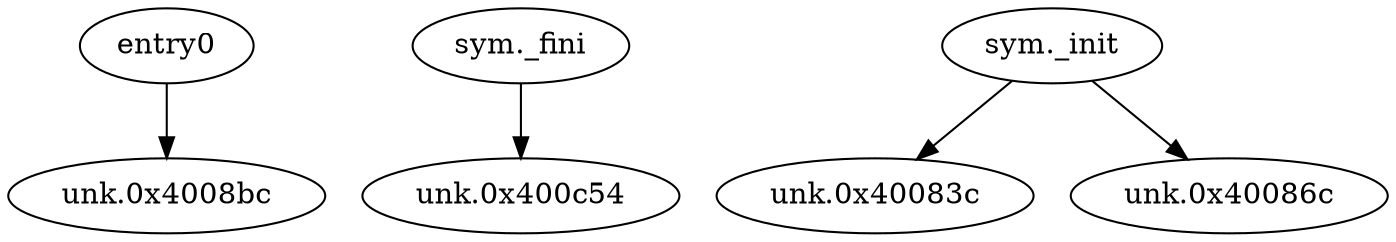 digraph code {
  "0x004008b0" [label="entry0"];
  "0x004008b0" -> "0x004008bc";
  "0x004008bc" [label="unk.0x4008bc"];
  "0x00400c30" [label="sym._fini"];
  "0x00400c30" -> "0x00400c54";
  "0x00400c54" [label="unk.0x400c54"];
  "0x00400818" [label="sym._init"];
  "0x00400818" -> "0x0040083c";
  "0x0040083c" [label="unk.0x40083c"];
  "0x00400818" -> "0x0040086c";
  "0x0040086c" [label="unk.0x40086c"];
}